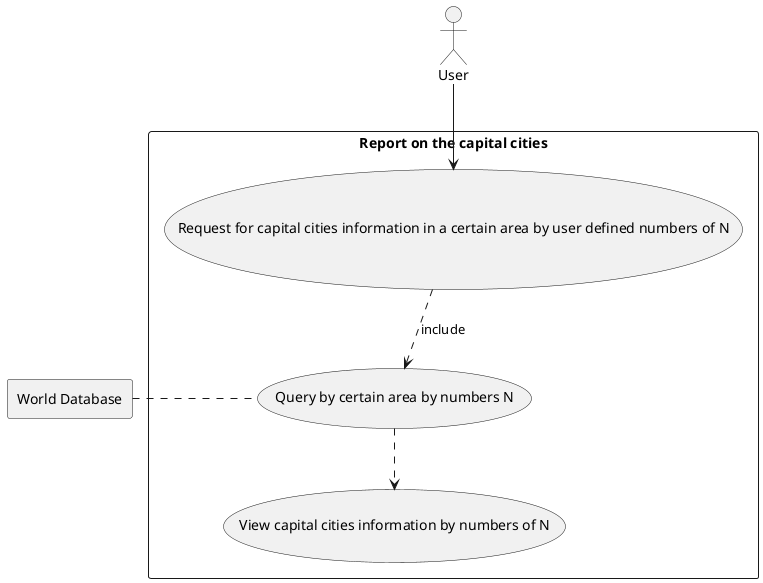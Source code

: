 'USE CASE: 6 Produce a report on the top N populated capital cities (the world, a region, a continent) where N is provided by the user
@startuml
'Delecare skinparam
skinparam packageStyle rectangle
'Declare actor as user
actor User
'Declare database as D for world sql
rectangle "World Database" as D

rectangle "Report on the capital cities" {
'Delcare usecase information
usecase UC1 as "Request for capital cities information in a certain area by user defined numbers of N"
usecase UC2 as "Query by certain area by numbers N"
usecase UC3 as "View capital cities information by numbers of N"

'Start usecase diagram
User --> UC1
'(start) -down-> UC1
UC1 .down.> UC2:include
UC2 .left. D
UC2 .down.> UC3
}

'End usecase diagram
@endum